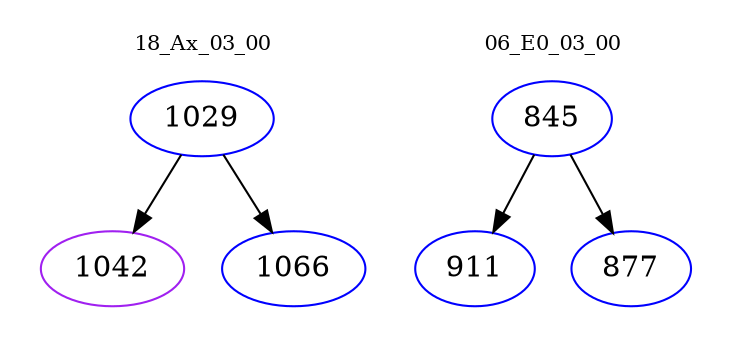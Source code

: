 digraph{
subgraph cluster_0 {
color = white
label = "18_Ax_03_00";
fontsize=10;
T0_1029 [label="1029", color="blue"]
T0_1029 -> T0_1042 [color="black"]
T0_1042 [label="1042", color="purple"]
T0_1029 -> T0_1066 [color="black"]
T0_1066 [label="1066", color="blue"]
}
subgraph cluster_1 {
color = white
label = "06_E0_03_00";
fontsize=10;
T1_845 [label="845", color="blue"]
T1_845 -> T1_911 [color="black"]
T1_911 [label="911", color="blue"]
T1_845 -> T1_877 [color="black"]
T1_877 [label="877", color="blue"]
}
}
